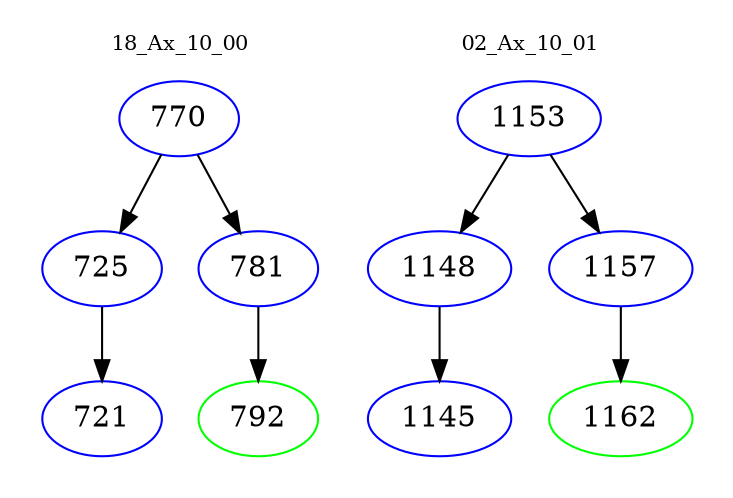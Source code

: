 digraph{
subgraph cluster_0 {
color = white
label = "18_Ax_10_00";
fontsize=10;
T0_770 [label="770", color="blue"]
T0_770 -> T0_725 [color="black"]
T0_725 [label="725", color="blue"]
T0_725 -> T0_721 [color="black"]
T0_721 [label="721", color="blue"]
T0_770 -> T0_781 [color="black"]
T0_781 [label="781", color="blue"]
T0_781 -> T0_792 [color="black"]
T0_792 [label="792", color="green"]
}
subgraph cluster_1 {
color = white
label = "02_Ax_10_01";
fontsize=10;
T1_1153 [label="1153", color="blue"]
T1_1153 -> T1_1148 [color="black"]
T1_1148 [label="1148", color="blue"]
T1_1148 -> T1_1145 [color="black"]
T1_1145 [label="1145", color="blue"]
T1_1153 -> T1_1157 [color="black"]
T1_1157 [label="1157", color="blue"]
T1_1157 -> T1_1162 [color="black"]
T1_1162 [label="1162", color="green"]
}
}
